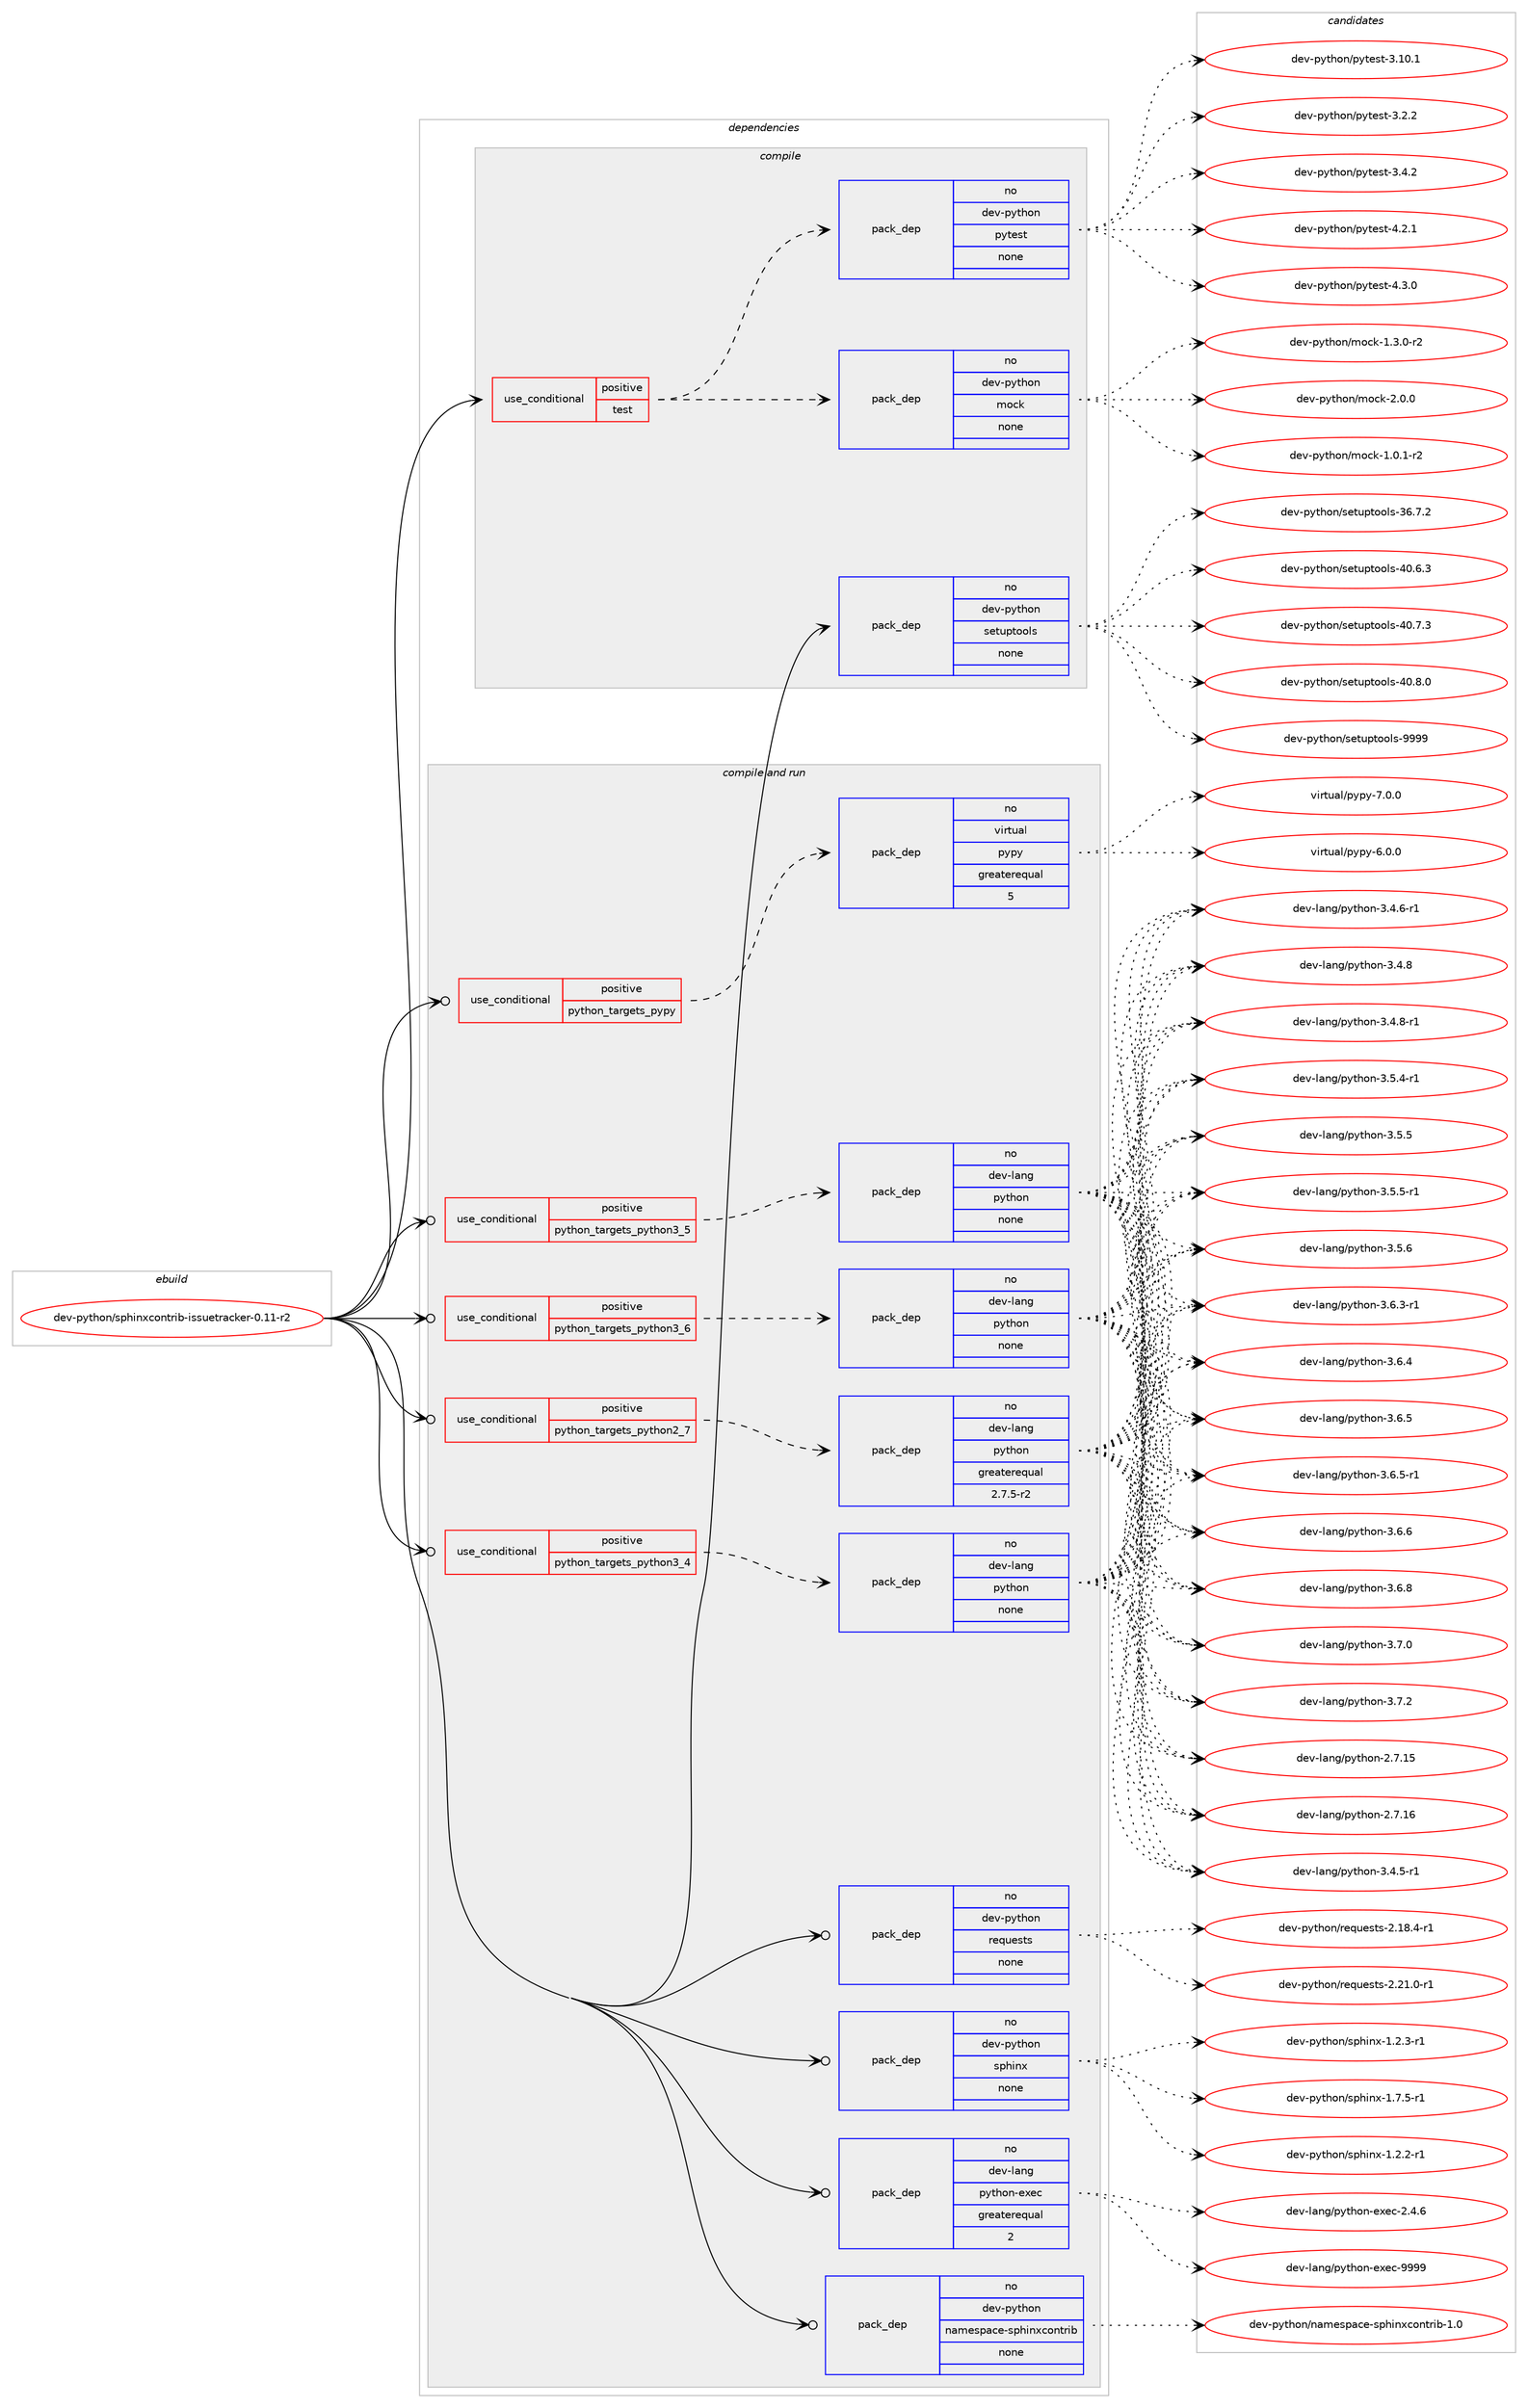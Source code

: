 digraph prolog {

# *************
# Graph options
# *************

newrank=true;
concentrate=true;
compound=true;
graph [rankdir=LR,fontname=Helvetica,fontsize=10,ranksep=1.5];#, ranksep=2.5, nodesep=0.2];
edge  [arrowhead=vee];
node  [fontname=Helvetica,fontsize=10];

# **********
# The ebuild
# **********

subgraph cluster_leftcol {
color=gray;
rank=same;
label=<<i>ebuild</i>>;
id [label="dev-python/sphinxcontrib-issuetracker-0.11-r2", color=red, width=4, href="../dev-python/sphinxcontrib-issuetracker-0.11-r2.svg"];
}

# ****************
# The dependencies
# ****************

subgraph cluster_midcol {
color=gray;
label=<<i>dependencies</i>>;
subgraph cluster_compile {
fillcolor="#eeeeee";
style=filled;
label=<<i>compile</i>>;
subgraph cond384998 {
dependency1442288 [label=<<TABLE BORDER="0" CELLBORDER="1" CELLSPACING="0" CELLPADDING="4"><TR><TD ROWSPAN="3" CELLPADDING="10">use_conditional</TD></TR><TR><TD>positive</TD></TR><TR><TD>test</TD></TR></TABLE>>, shape=none, color=red];
subgraph pack1033928 {
dependency1442289 [label=<<TABLE BORDER="0" CELLBORDER="1" CELLSPACING="0" CELLPADDING="4" WIDTH="220"><TR><TD ROWSPAN="6" CELLPADDING="30">pack_dep</TD></TR><TR><TD WIDTH="110">no</TD></TR><TR><TD>dev-python</TD></TR><TR><TD>mock</TD></TR><TR><TD>none</TD></TR><TR><TD></TD></TR></TABLE>>, shape=none, color=blue];
}
dependency1442288:e -> dependency1442289:w [weight=20,style="dashed",arrowhead="vee"];
subgraph pack1033929 {
dependency1442290 [label=<<TABLE BORDER="0" CELLBORDER="1" CELLSPACING="0" CELLPADDING="4" WIDTH="220"><TR><TD ROWSPAN="6" CELLPADDING="30">pack_dep</TD></TR><TR><TD WIDTH="110">no</TD></TR><TR><TD>dev-python</TD></TR><TR><TD>pytest</TD></TR><TR><TD>none</TD></TR><TR><TD></TD></TR></TABLE>>, shape=none, color=blue];
}
dependency1442288:e -> dependency1442290:w [weight=20,style="dashed",arrowhead="vee"];
}
id:e -> dependency1442288:w [weight=20,style="solid",arrowhead="vee"];
subgraph pack1033930 {
dependency1442291 [label=<<TABLE BORDER="0" CELLBORDER="1" CELLSPACING="0" CELLPADDING="4" WIDTH="220"><TR><TD ROWSPAN="6" CELLPADDING="30">pack_dep</TD></TR><TR><TD WIDTH="110">no</TD></TR><TR><TD>dev-python</TD></TR><TR><TD>setuptools</TD></TR><TR><TD>none</TD></TR><TR><TD></TD></TR></TABLE>>, shape=none, color=blue];
}
id:e -> dependency1442291:w [weight=20,style="solid",arrowhead="vee"];
}
subgraph cluster_compileandrun {
fillcolor="#eeeeee";
style=filled;
label=<<i>compile and run</i>>;
subgraph cond384999 {
dependency1442292 [label=<<TABLE BORDER="0" CELLBORDER="1" CELLSPACING="0" CELLPADDING="4"><TR><TD ROWSPAN="3" CELLPADDING="10">use_conditional</TD></TR><TR><TD>positive</TD></TR><TR><TD>python_targets_pypy</TD></TR></TABLE>>, shape=none, color=red];
subgraph pack1033931 {
dependency1442293 [label=<<TABLE BORDER="0" CELLBORDER="1" CELLSPACING="0" CELLPADDING="4" WIDTH="220"><TR><TD ROWSPAN="6" CELLPADDING="30">pack_dep</TD></TR><TR><TD WIDTH="110">no</TD></TR><TR><TD>virtual</TD></TR><TR><TD>pypy</TD></TR><TR><TD>greaterequal</TD></TR><TR><TD>5</TD></TR></TABLE>>, shape=none, color=blue];
}
dependency1442292:e -> dependency1442293:w [weight=20,style="dashed",arrowhead="vee"];
}
id:e -> dependency1442292:w [weight=20,style="solid",arrowhead="odotvee"];
subgraph cond385000 {
dependency1442294 [label=<<TABLE BORDER="0" CELLBORDER="1" CELLSPACING="0" CELLPADDING="4"><TR><TD ROWSPAN="3" CELLPADDING="10">use_conditional</TD></TR><TR><TD>positive</TD></TR><TR><TD>python_targets_python2_7</TD></TR></TABLE>>, shape=none, color=red];
subgraph pack1033932 {
dependency1442295 [label=<<TABLE BORDER="0" CELLBORDER="1" CELLSPACING="0" CELLPADDING="4" WIDTH="220"><TR><TD ROWSPAN="6" CELLPADDING="30">pack_dep</TD></TR><TR><TD WIDTH="110">no</TD></TR><TR><TD>dev-lang</TD></TR><TR><TD>python</TD></TR><TR><TD>greaterequal</TD></TR><TR><TD>2.7.5-r2</TD></TR></TABLE>>, shape=none, color=blue];
}
dependency1442294:e -> dependency1442295:w [weight=20,style="dashed",arrowhead="vee"];
}
id:e -> dependency1442294:w [weight=20,style="solid",arrowhead="odotvee"];
subgraph cond385001 {
dependency1442296 [label=<<TABLE BORDER="0" CELLBORDER="1" CELLSPACING="0" CELLPADDING="4"><TR><TD ROWSPAN="3" CELLPADDING="10">use_conditional</TD></TR><TR><TD>positive</TD></TR><TR><TD>python_targets_python3_4</TD></TR></TABLE>>, shape=none, color=red];
subgraph pack1033933 {
dependency1442297 [label=<<TABLE BORDER="0" CELLBORDER="1" CELLSPACING="0" CELLPADDING="4" WIDTH="220"><TR><TD ROWSPAN="6" CELLPADDING="30">pack_dep</TD></TR><TR><TD WIDTH="110">no</TD></TR><TR><TD>dev-lang</TD></TR><TR><TD>python</TD></TR><TR><TD>none</TD></TR><TR><TD></TD></TR></TABLE>>, shape=none, color=blue];
}
dependency1442296:e -> dependency1442297:w [weight=20,style="dashed",arrowhead="vee"];
}
id:e -> dependency1442296:w [weight=20,style="solid",arrowhead="odotvee"];
subgraph cond385002 {
dependency1442298 [label=<<TABLE BORDER="0" CELLBORDER="1" CELLSPACING="0" CELLPADDING="4"><TR><TD ROWSPAN="3" CELLPADDING="10">use_conditional</TD></TR><TR><TD>positive</TD></TR><TR><TD>python_targets_python3_5</TD></TR></TABLE>>, shape=none, color=red];
subgraph pack1033934 {
dependency1442299 [label=<<TABLE BORDER="0" CELLBORDER="1" CELLSPACING="0" CELLPADDING="4" WIDTH="220"><TR><TD ROWSPAN="6" CELLPADDING="30">pack_dep</TD></TR><TR><TD WIDTH="110">no</TD></TR><TR><TD>dev-lang</TD></TR><TR><TD>python</TD></TR><TR><TD>none</TD></TR><TR><TD></TD></TR></TABLE>>, shape=none, color=blue];
}
dependency1442298:e -> dependency1442299:w [weight=20,style="dashed",arrowhead="vee"];
}
id:e -> dependency1442298:w [weight=20,style="solid",arrowhead="odotvee"];
subgraph cond385003 {
dependency1442300 [label=<<TABLE BORDER="0" CELLBORDER="1" CELLSPACING="0" CELLPADDING="4"><TR><TD ROWSPAN="3" CELLPADDING="10">use_conditional</TD></TR><TR><TD>positive</TD></TR><TR><TD>python_targets_python3_6</TD></TR></TABLE>>, shape=none, color=red];
subgraph pack1033935 {
dependency1442301 [label=<<TABLE BORDER="0" CELLBORDER="1" CELLSPACING="0" CELLPADDING="4" WIDTH="220"><TR><TD ROWSPAN="6" CELLPADDING="30">pack_dep</TD></TR><TR><TD WIDTH="110">no</TD></TR><TR><TD>dev-lang</TD></TR><TR><TD>python</TD></TR><TR><TD>none</TD></TR><TR><TD></TD></TR></TABLE>>, shape=none, color=blue];
}
dependency1442300:e -> dependency1442301:w [weight=20,style="dashed",arrowhead="vee"];
}
id:e -> dependency1442300:w [weight=20,style="solid",arrowhead="odotvee"];
subgraph pack1033936 {
dependency1442302 [label=<<TABLE BORDER="0" CELLBORDER="1" CELLSPACING="0" CELLPADDING="4" WIDTH="220"><TR><TD ROWSPAN="6" CELLPADDING="30">pack_dep</TD></TR><TR><TD WIDTH="110">no</TD></TR><TR><TD>dev-lang</TD></TR><TR><TD>python-exec</TD></TR><TR><TD>greaterequal</TD></TR><TR><TD>2</TD></TR></TABLE>>, shape=none, color=blue];
}
id:e -> dependency1442302:w [weight=20,style="solid",arrowhead="odotvee"];
subgraph pack1033937 {
dependency1442303 [label=<<TABLE BORDER="0" CELLBORDER="1" CELLSPACING="0" CELLPADDING="4" WIDTH="220"><TR><TD ROWSPAN="6" CELLPADDING="30">pack_dep</TD></TR><TR><TD WIDTH="110">no</TD></TR><TR><TD>dev-python</TD></TR><TR><TD>namespace-sphinxcontrib</TD></TR><TR><TD>none</TD></TR><TR><TD></TD></TR></TABLE>>, shape=none, color=blue];
}
id:e -> dependency1442303:w [weight=20,style="solid",arrowhead="odotvee"];
subgraph pack1033938 {
dependency1442304 [label=<<TABLE BORDER="0" CELLBORDER="1" CELLSPACING="0" CELLPADDING="4" WIDTH="220"><TR><TD ROWSPAN="6" CELLPADDING="30">pack_dep</TD></TR><TR><TD WIDTH="110">no</TD></TR><TR><TD>dev-python</TD></TR><TR><TD>requests</TD></TR><TR><TD>none</TD></TR><TR><TD></TD></TR></TABLE>>, shape=none, color=blue];
}
id:e -> dependency1442304:w [weight=20,style="solid",arrowhead="odotvee"];
subgraph pack1033939 {
dependency1442305 [label=<<TABLE BORDER="0" CELLBORDER="1" CELLSPACING="0" CELLPADDING="4" WIDTH="220"><TR><TD ROWSPAN="6" CELLPADDING="30">pack_dep</TD></TR><TR><TD WIDTH="110">no</TD></TR><TR><TD>dev-python</TD></TR><TR><TD>sphinx</TD></TR><TR><TD>none</TD></TR><TR><TD></TD></TR></TABLE>>, shape=none, color=blue];
}
id:e -> dependency1442305:w [weight=20,style="solid",arrowhead="odotvee"];
}
subgraph cluster_run {
fillcolor="#eeeeee";
style=filled;
label=<<i>run</i>>;
}
}

# **************
# The candidates
# **************

subgraph cluster_choices {
rank=same;
color=gray;
label=<<i>candidates</i>>;

subgraph choice1033928 {
color=black;
nodesep=1;
choice1001011184511212111610411111047109111991074549464846494511450 [label="dev-python/mock-1.0.1-r2", color=red, width=4,href="../dev-python/mock-1.0.1-r2.svg"];
choice1001011184511212111610411111047109111991074549465146484511450 [label="dev-python/mock-1.3.0-r2", color=red, width=4,href="../dev-python/mock-1.3.0-r2.svg"];
choice100101118451121211161041111104710911199107455046484648 [label="dev-python/mock-2.0.0", color=red, width=4,href="../dev-python/mock-2.0.0.svg"];
dependency1442289:e -> choice1001011184511212111610411111047109111991074549464846494511450:w [style=dotted,weight="100"];
dependency1442289:e -> choice1001011184511212111610411111047109111991074549465146484511450:w [style=dotted,weight="100"];
dependency1442289:e -> choice100101118451121211161041111104710911199107455046484648:w [style=dotted,weight="100"];
}
subgraph choice1033929 {
color=black;
nodesep=1;
choice100101118451121211161041111104711212111610111511645514649484649 [label="dev-python/pytest-3.10.1", color=red, width=4,href="../dev-python/pytest-3.10.1.svg"];
choice1001011184511212111610411111047112121116101115116455146504650 [label="dev-python/pytest-3.2.2", color=red, width=4,href="../dev-python/pytest-3.2.2.svg"];
choice1001011184511212111610411111047112121116101115116455146524650 [label="dev-python/pytest-3.4.2", color=red, width=4,href="../dev-python/pytest-3.4.2.svg"];
choice1001011184511212111610411111047112121116101115116455246504649 [label="dev-python/pytest-4.2.1", color=red, width=4,href="../dev-python/pytest-4.2.1.svg"];
choice1001011184511212111610411111047112121116101115116455246514648 [label="dev-python/pytest-4.3.0", color=red, width=4,href="../dev-python/pytest-4.3.0.svg"];
dependency1442290:e -> choice100101118451121211161041111104711212111610111511645514649484649:w [style=dotted,weight="100"];
dependency1442290:e -> choice1001011184511212111610411111047112121116101115116455146504650:w [style=dotted,weight="100"];
dependency1442290:e -> choice1001011184511212111610411111047112121116101115116455146524650:w [style=dotted,weight="100"];
dependency1442290:e -> choice1001011184511212111610411111047112121116101115116455246504649:w [style=dotted,weight="100"];
dependency1442290:e -> choice1001011184511212111610411111047112121116101115116455246514648:w [style=dotted,weight="100"];
}
subgraph choice1033930 {
color=black;
nodesep=1;
choice100101118451121211161041111104711510111611711211611111110811545515446554650 [label="dev-python/setuptools-36.7.2", color=red, width=4,href="../dev-python/setuptools-36.7.2.svg"];
choice100101118451121211161041111104711510111611711211611111110811545524846544651 [label="dev-python/setuptools-40.6.3", color=red, width=4,href="../dev-python/setuptools-40.6.3.svg"];
choice100101118451121211161041111104711510111611711211611111110811545524846554651 [label="dev-python/setuptools-40.7.3", color=red, width=4,href="../dev-python/setuptools-40.7.3.svg"];
choice100101118451121211161041111104711510111611711211611111110811545524846564648 [label="dev-python/setuptools-40.8.0", color=red, width=4,href="../dev-python/setuptools-40.8.0.svg"];
choice10010111845112121116104111110471151011161171121161111111081154557575757 [label="dev-python/setuptools-9999", color=red, width=4,href="../dev-python/setuptools-9999.svg"];
dependency1442291:e -> choice100101118451121211161041111104711510111611711211611111110811545515446554650:w [style=dotted,weight="100"];
dependency1442291:e -> choice100101118451121211161041111104711510111611711211611111110811545524846544651:w [style=dotted,weight="100"];
dependency1442291:e -> choice100101118451121211161041111104711510111611711211611111110811545524846554651:w [style=dotted,weight="100"];
dependency1442291:e -> choice100101118451121211161041111104711510111611711211611111110811545524846564648:w [style=dotted,weight="100"];
dependency1442291:e -> choice10010111845112121116104111110471151011161171121161111111081154557575757:w [style=dotted,weight="100"];
}
subgraph choice1033931 {
color=black;
nodesep=1;
choice1181051141161179710847112121112121455446484648 [label="virtual/pypy-6.0.0", color=red, width=4,href="../virtual/pypy-6.0.0.svg"];
choice1181051141161179710847112121112121455546484648 [label="virtual/pypy-7.0.0", color=red, width=4,href="../virtual/pypy-7.0.0.svg"];
dependency1442293:e -> choice1181051141161179710847112121112121455446484648:w [style=dotted,weight="100"];
dependency1442293:e -> choice1181051141161179710847112121112121455546484648:w [style=dotted,weight="100"];
}
subgraph choice1033932 {
color=black;
nodesep=1;
choice10010111845108971101034711212111610411111045504655464953 [label="dev-lang/python-2.7.15", color=red, width=4,href="../dev-lang/python-2.7.15.svg"];
choice10010111845108971101034711212111610411111045504655464954 [label="dev-lang/python-2.7.16", color=red, width=4,href="../dev-lang/python-2.7.16.svg"];
choice1001011184510897110103471121211161041111104551465246534511449 [label="dev-lang/python-3.4.5-r1", color=red, width=4,href="../dev-lang/python-3.4.5-r1.svg"];
choice1001011184510897110103471121211161041111104551465246544511449 [label="dev-lang/python-3.4.6-r1", color=red, width=4,href="../dev-lang/python-3.4.6-r1.svg"];
choice100101118451089711010347112121116104111110455146524656 [label="dev-lang/python-3.4.8", color=red, width=4,href="../dev-lang/python-3.4.8.svg"];
choice1001011184510897110103471121211161041111104551465246564511449 [label="dev-lang/python-3.4.8-r1", color=red, width=4,href="../dev-lang/python-3.4.8-r1.svg"];
choice1001011184510897110103471121211161041111104551465346524511449 [label="dev-lang/python-3.5.4-r1", color=red, width=4,href="../dev-lang/python-3.5.4-r1.svg"];
choice100101118451089711010347112121116104111110455146534653 [label="dev-lang/python-3.5.5", color=red, width=4,href="../dev-lang/python-3.5.5.svg"];
choice1001011184510897110103471121211161041111104551465346534511449 [label="dev-lang/python-3.5.5-r1", color=red, width=4,href="../dev-lang/python-3.5.5-r1.svg"];
choice100101118451089711010347112121116104111110455146534654 [label="dev-lang/python-3.5.6", color=red, width=4,href="../dev-lang/python-3.5.6.svg"];
choice1001011184510897110103471121211161041111104551465446514511449 [label="dev-lang/python-3.6.3-r1", color=red, width=4,href="../dev-lang/python-3.6.3-r1.svg"];
choice100101118451089711010347112121116104111110455146544652 [label="dev-lang/python-3.6.4", color=red, width=4,href="../dev-lang/python-3.6.4.svg"];
choice100101118451089711010347112121116104111110455146544653 [label="dev-lang/python-3.6.5", color=red, width=4,href="../dev-lang/python-3.6.5.svg"];
choice1001011184510897110103471121211161041111104551465446534511449 [label="dev-lang/python-3.6.5-r1", color=red, width=4,href="../dev-lang/python-3.6.5-r1.svg"];
choice100101118451089711010347112121116104111110455146544654 [label="dev-lang/python-3.6.6", color=red, width=4,href="../dev-lang/python-3.6.6.svg"];
choice100101118451089711010347112121116104111110455146544656 [label="dev-lang/python-3.6.8", color=red, width=4,href="../dev-lang/python-3.6.8.svg"];
choice100101118451089711010347112121116104111110455146554648 [label="dev-lang/python-3.7.0", color=red, width=4,href="../dev-lang/python-3.7.0.svg"];
choice100101118451089711010347112121116104111110455146554650 [label="dev-lang/python-3.7.2", color=red, width=4,href="../dev-lang/python-3.7.2.svg"];
dependency1442295:e -> choice10010111845108971101034711212111610411111045504655464953:w [style=dotted,weight="100"];
dependency1442295:e -> choice10010111845108971101034711212111610411111045504655464954:w [style=dotted,weight="100"];
dependency1442295:e -> choice1001011184510897110103471121211161041111104551465246534511449:w [style=dotted,weight="100"];
dependency1442295:e -> choice1001011184510897110103471121211161041111104551465246544511449:w [style=dotted,weight="100"];
dependency1442295:e -> choice100101118451089711010347112121116104111110455146524656:w [style=dotted,weight="100"];
dependency1442295:e -> choice1001011184510897110103471121211161041111104551465246564511449:w [style=dotted,weight="100"];
dependency1442295:e -> choice1001011184510897110103471121211161041111104551465346524511449:w [style=dotted,weight="100"];
dependency1442295:e -> choice100101118451089711010347112121116104111110455146534653:w [style=dotted,weight="100"];
dependency1442295:e -> choice1001011184510897110103471121211161041111104551465346534511449:w [style=dotted,weight="100"];
dependency1442295:e -> choice100101118451089711010347112121116104111110455146534654:w [style=dotted,weight="100"];
dependency1442295:e -> choice1001011184510897110103471121211161041111104551465446514511449:w [style=dotted,weight="100"];
dependency1442295:e -> choice100101118451089711010347112121116104111110455146544652:w [style=dotted,weight="100"];
dependency1442295:e -> choice100101118451089711010347112121116104111110455146544653:w [style=dotted,weight="100"];
dependency1442295:e -> choice1001011184510897110103471121211161041111104551465446534511449:w [style=dotted,weight="100"];
dependency1442295:e -> choice100101118451089711010347112121116104111110455146544654:w [style=dotted,weight="100"];
dependency1442295:e -> choice100101118451089711010347112121116104111110455146544656:w [style=dotted,weight="100"];
dependency1442295:e -> choice100101118451089711010347112121116104111110455146554648:w [style=dotted,weight="100"];
dependency1442295:e -> choice100101118451089711010347112121116104111110455146554650:w [style=dotted,weight="100"];
}
subgraph choice1033933 {
color=black;
nodesep=1;
choice10010111845108971101034711212111610411111045504655464953 [label="dev-lang/python-2.7.15", color=red, width=4,href="../dev-lang/python-2.7.15.svg"];
choice10010111845108971101034711212111610411111045504655464954 [label="dev-lang/python-2.7.16", color=red, width=4,href="../dev-lang/python-2.7.16.svg"];
choice1001011184510897110103471121211161041111104551465246534511449 [label="dev-lang/python-3.4.5-r1", color=red, width=4,href="../dev-lang/python-3.4.5-r1.svg"];
choice1001011184510897110103471121211161041111104551465246544511449 [label="dev-lang/python-3.4.6-r1", color=red, width=4,href="../dev-lang/python-3.4.6-r1.svg"];
choice100101118451089711010347112121116104111110455146524656 [label="dev-lang/python-3.4.8", color=red, width=4,href="../dev-lang/python-3.4.8.svg"];
choice1001011184510897110103471121211161041111104551465246564511449 [label="dev-lang/python-3.4.8-r1", color=red, width=4,href="../dev-lang/python-3.4.8-r1.svg"];
choice1001011184510897110103471121211161041111104551465346524511449 [label="dev-lang/python-3.5.4-r1", color=red, width=4,href="../dev-lang/python-3.5.4-r1.svg"];
choice100101118451089711010347112121116104111110455146534653 [label="dev-lang/python-3.5.5", color=red, width=4,href="../dev-lang/python-3.5.5.svg"];
choice1001011184510897110103471121211161041111104551465346534511449 [label="dev-lang/python-3.5.5-r1", color=red, width=4,href="../dev-lang/python-3.5.5-r1.svg"];
choice100101118451089711010347112121116104111110455146534654 [label="dev-lang/python-3.5.6", color=red, width=4,href="../dev-lang/python-3.5.6.svg"];
choice1001011184510897110103471121211161041111104551465446514511449 [label="dev-lang/python-3.6.3-r1", color=red, width=4,href="../dev-lang/python-3.6.3-r1.svg"];
choice100101118451089711010347112121116104111110455146544652 [label="dev-lang/python-3.6.4", color=red, width=4,href="../dev-lang/python-3.6.4.svg"];
choice100101118451089711010347112121116104111110455146544653 [label="dev-lang/python-3.6.5", color=red, width=4,href="../dev-lang/python-3.6.5.svg"];
choice1001011184510897110103471121211161041111104551465446534511449 [label="dev-lang/python-3.6.5-r1", color=red, width=4,href="../dev-lang/python-3.6.5-r1.svg"];
choice100101118451089711010347112121116104111110455146544654 [label="dev-lang/python-3.6.6", color=red, width=4,href="../dev-lang/python-3.6.6.svg"];
choice100101118451089711010347112121116104111110455146544656 [label="dev-lang/python-3.6.8", color=red, width=4,href="../dev-lang/python-3.6.8.svg"];
choice100101118451089711010347112121116104111110455146554648 [label="dev-lang/python-3.7.0", color=red, width=4,href="../dev-lang/python-3.7.0.svg"];
choice100101118451089711010347112121116104111110455146554650 [label="dev-lang/python-3.7.2", color=red, width=4,href="../dev-lang/python-3.7.2.svg"];
dependency1442297:e -> choice10010111845108971101034711212111610411111045504655464953:w [style=dotted,weight="100"];
dependency1442297:e -> choice10010111845108971101034711212111610411111045504655464954:w [style=dotted,weight="100"];
dependency1442297:e -> choice1001011184510897110103471121211161041111104551465246534511449:w [style=dotted,weight="100"];
dependency1442297:e -> choice1001011184510897110103471121211161041111104551465246544511449:w [style=dotted,weight="100"];
dependency1442297:e -> choice100101118451089711010347112121116104111110455146524656:w [style=dotted,weight="100"];
dependency1442297:e -> choice1001011184510897110103471121211161041111104551465246564511449:w [style=dotted,weight="100"];
dependency1442297:e -> choice1001011184510897110103471121211161041111104551465346524511449:w [style=dotted,weight="100"];
dependency1442297:e -> choice100101118451089711010347112121116104111110455146534653:w [style=dotted,weight="100"];
dependency1442297:e -> choice1001011184510897110103471121211161041111104551465346534511449:w [style=dotted,weight="100"];
dependency1442297:e -> choice100101118451089711010347112121116104111110455146534654:w [style=dotted,weight="100"];
dependency1442297:e -> choice1001011184510897110103471121211161041111104551465446514511449:w [style=dotted,weight="100"];
dependency1442297:e -> choice100101118451089711010347112121116104111110455146544652:w [style=dotted,weight="100"];
dependency1442297:e -> choice100101118451089711010347112121116104111110455146544653:w [style=dotted,weight="100"];
dependency1442297:e -> choice1001011184510897110103471121211161041111104551465446534511449:w [style=dotted,weight="100"];
dependency1442297:e -> choice100101118451089711010347112121116104111110455146544654:w [style=dotted,weight="100"];
dependency1442297:e -> choice100101118451089711010347112121116104111110455146544656:w [style=dotted,weight="100"];
dependency1442297:e -> choice100101118451089711010347112121116104111110455146554648:w [style=dotted,weight="100"];
dependency1442297:e -> choice100101118451089711010347112121116104111110455146554650:w [style=dotted,weight="100"];
}
subgraph choice1033934 {
color=black;
nodesep=1;
choice10010111845108971101034711212111610411111045504655464953 [label="dev-lang/python-2.7.15", color=red, width=4,href="../dev-lang/python-2.7.15.svg"];
choice10010111845108971101034711212111610411111045504655464954 [label="dev-lang/python-2.7.16", color=red, width=4,href="../dev-lang/python-2.7.16.svg"];
choice1001011184510897110103471121211161041111104551465246534511449 [label="dev-lang/python-3.4.5-r1", color=red, width=4,href="../dev-lang/python-3.4.5-r1.svg"];
choice1001011184510897110103471121211161041111104551465246544511449 [label="dev-lang/python-3.4.6-r1", color=red, width=4,href="../dev-lang/python-3.4.6-r1.svg"];
choice100101118451089711010347112121116104111110455146524656 [label="dev-lang/python-3.4.8", color=red, width=4,href="../dev-lang/python-3.4.8.svg"];
choice1001011184510897110103471121211161041111104551465246564511449 [label="dev-lang/python-3.4.8-r1", color=red, width=4,href="../dev-lang/python-3.4.8-r1.svg"];
choice1001011184510897110103471121211161041111104551465346524511449 [label="dev-lang/python-3.5.4-r1", color=red, width=4,href="../dev-lang/python-3.5.4-r1.svg"];
choice100101118451089711010347112121116104111110455146534653 [label="dev-lang/python-3.5.5", color=red, width=4,href="../dev-lang/python-3.5.5.svg"];
choice1001011184510897110103471121211161041111104551465346534511449 [label="dev-lang/python-3.5.5-r1", color=red, width=4,href="../dev-lang/python-3.5.5-r1.svg"];
choice100101118451089711010347112121116104111110455146534654 [label="dev-lang/python-3.5.6", color=red, width=4,href="../dev-lang/python-3.5.6.svg"];
choice1001011184510897110103471121211161041111104551465446514511449 [label="dev-lang/python-3.6.3-r1", color=red, width=4,href="../dev-lang/python-3.6.3-r1.svg"];
choice100101118451089711010347112121116104111110455146544652 [label="dev-lang/python-3.6.4", color=red, width=4,href="../dev-lang/python-3.6.4.svg"];
choice100101118451089711010347112121116104111110455146544653 [label="dev-lang/python-3.6.5", color=red, width=4,href="../dev-lang/python-3.6.5.svg"];
choice1001011184510897110103471121211161041111104551465446534511449 [label="dev-lang/python-3.6.5-r1", color=red, width=4,href="../dev-lang/python-3.6.5-r1.svg"];
choice100101118451089711010347112121116104111110455146544654 [label="dev-lang/python-3.6.6", color=red, width=4,href="../dev-lang/python-3.6.6.svg"];
choice100101118451089711010347112121116104111110455146544656 [label="dev-lang/python-3.6.8", color=red, width=4,href="../dev-lang/python-3.6.8.svg"];
choice100101118451089711010347112121116104111110455146554648 [label="dev-lang/python-3.7.0", color=red, width=4,href="../dev-lang/python-3.7.0.svg"];
choice100101118451089711010347112121116104111110455146554650 [label="dev-lang/python-3.7.2", color=red, width=4,href="../dev-lang/python-3.7.2.svg"];
dependency1442299:e -> choice10010111845108971101034711212111610411111045504655464953:w [style=dotted,weight="100"];
dependency1442299:e -> choice10010111845108971101034711212111610411111045504655464954:w [style=dotted,weight="100"];
dependency1442299:e -> choice1001011184510897110103471121211161041111104551465246534511449:w [style=dotted,weight="100"];
dependency1442299:e -> choice1001011184510897110103471121211161041111104551465246544511449:w [style=dotted,weight="100"];
dependency1442299:e -> choice100101118451089711010347112121116104111110455146524656:w [style=dotted,weight="100"];
dependency1442299:e -> choice1001011184510897110103471121211161041111104551465246564511449:w [style=dotted,weight="100"];
dependency1442299:e -> choice1001011184510897110103471121211161041111104551465346524511449:w [style=dotted,weight="100"];
dependency1442299:e -> choice100101118451089711010347112121116104111110455146534653:w [style=dotted,weight="100"];
dependency1442299:e -> choice1001011184510897110103471121211161041111104551465346534511449:w [style=dotted,weight="100"];
dependency1442299:e -> choice100101118451089711010347112121116104111110455146534654:w [style=dotted,weight="100"];
dependency1442299:e -> choice1001011184510897110103471121211161041111104551465446514511449:w [style=dotted,weight="100"];
dependency1442299:e -> choice100101118451089711010347112121116104111110455146544652:w [style=dotted,weight="100"];
dependency1442299:e -> choice100101118451089711010347112121116104111110455146544653:w [style=dotted,weight="100"];
dependency1442299:e -> choice1001011184510897110103471121211161041111104551465446534511449:w [style=dotted,weight="100"];
dependency1442299:e -> choice100101118451089711010347112121116104111110455146544654:w [style=dotted,weight="100"];
dependency1442299:e -> choice100101118451089711010347112121116104111110455146544656:w [style=dotted,weight="100"];
dependency1442299:e -> choice100101118451089711010347112121116104111110455146554648:w [style=dotted,weight="100"];
dependency1442299:e -> choice100101118451089711010347112121116104111110455146554650:w [style=dotted,weight="100"];
}
subgraph choice1033935 {
color=black;
nodesep=1;
choice10010111845108971101034711212111610411111045504655464953 [label="dev-lang/python-2.7.15", color=red, width=4,href="../dev-lang/python-2.7.15.svg"];
choice10010111845108971101034711212111610411111045504655464954 [label="dev-lang/python-2.7.16", color=red, width=4,href="../dev-lang/python-2.7.16.svg"];
choice1001011184510897110103471121211161041111104551465246534511449 [label="dev-lang/python-3.4.5-r1", color=red, width=4,href="../dev-lang/python-3.4.5-r1.svg"];
choice1001011184510897110103471121211161041111104551465246544511449 [label="dev-lang/python-3.4.6-r1", color=red, width=4,href="../dev-lang/python-3.4.6-r1.svg"];
choice100101118451089711010347112121116104111110455146524656 [label="dev-lang/python-3.4.8", color=red, width=4,href="../dev-lang/python-3.4.8.svg"];
choice1001011184510897110103471121211161041111104551465246564511449 [label="dev-lang/python-3.4.8-r1", color=red, width=4,href="../dev-lang/python-3.4.8-r1.svg"];
choice1001011184510897110103471121211161041111104551465346524511449 [label="dev-lang/python-3.5.4-r1", color=red, width=4,href="../dev-lang/python-3.5.4-r1.svg"];
choice100101118451089711010347112121116104111110455146534653 [label="dev-lang/python-3.5.5", color=red, width=4,href="../dev-lang/python-3.5.5.svg"];
choice1001011184510897110103471121211161041111104551465346534511449 [label="dev-lang/python-3.5.5-r1", color=red, width=4,href="../dev-lang/python-3.5.5-r1.svg"];
choice100101118451089711010347112121116104111110455146534654 [label="dev-lang/python-3.5.6", color=red, width=4,href="../dev-lang/python-3.5.6.svg"];
choice1001011184510897110103471121211161041111104551465446514511449 [label="dev-lang/python-3.6.3-r1", color=red, width=4,href="../dev-lang/python-3.6.3-r1.svg"];
choice100101118451089711010347112121116104111110455146544652 [label="dev-lang/python-3.6.4", color=red, width=4,href="../dev-lang/python-3.6.4.svg"];
choice100101118451089711010347112121116104111110455146544653 [label="dev-lang/python-3.6.5", color=red, width=4,href="../dev-lang/python-3.6.5.svg"];
choice1001011184510897110103471121211161041111104551465446534511449 [label="dev-lang/python-3.6.5-r1", color=red, width=4,href="../dev-lang/python-3.6.5-r1.svg"];
choice100101118451089711010347112121116104111110455146544654 [label="dev-lang/python-3.6.6", color=red, width=4,href="../dev-lang/python-3.6.6.svg"];
choice100101118451089711010347112121116104111110455146544656 [label="dev-lang/python-3.6.8", color=red, width=4,href="../dev-lang/python-3.6.8.svg"];
choice100101118451089711010347112121116104111110455146554648 [label="dev-lang/python-3.7.0", color=red, width=4,href="../dev-lang/python-3.7.0.svg"];
choice100101118451089711010347112121116104111110455146554650 [label="dev-lang/python-3.7.2", color=red, width=4,href="../dev-lang/python-3.7.2.svg"];
dependency1442301:e -> choice10010111845108971101034711212111610411111045504655464953:w [style=dotted,weight="100"];
dependency1442301:e -> choice10010111845108971101034711212111610411111045504655464954:w [style=dotted,weight="100"];
dependency1442301:e -> choice1001011184510897110103471121211161041111104551465246534511449:w [style=dotted,weight="100"];
dependency1442301:e -> choice1001011184510897110103471121211161041111104551465246544511449:w [style=dotted,weight="100"];
dependency1442301:e -> choice100101118451089711010347112121116104111110455146524656:w [style=dotted,weight="100"];
dependency1442301:e -> choice1001011184510897110103471121211161041111104551465246564511449:w [style=dotted,weight="100"];
dependency1442301:e -> choice1001011184510897110103471121211161041111104551465346524511449:w [style=dotted,weight="100"];
dependency1442301:e -> choice100101118451089711010347112121116104111110455146534653:w [style=dotted,weight="100"];
dependency1442301:e -> choice1001011184510897110103471121211161041111104551465346534511449:w [style=dotted,weight="100"];
dependency1442301:e -> choice100101118451089711010347112121116104111110455146534654:w [style=dotted,weight="100"];
dependency1442301:e -> choice1001011184510897110103471121211161041111104551465446514511449:w [style=dotted,weight="100"];
dependency1442301:e -> choice100101118451089711010347112121116104111110455146544652:w [style=dotted,weight="100"];
dependency1442301:e -> choice100101118451089711010347112121116104111110455146544653:w [style=dotted,weight="100"];
dependency1442301:e -> choice1001011184510897110103471121211161041111104551465446534511449:w [style=dotted,weight="100"];
dependency1442301:e -> choice100101118451089711010347112121116104111110455146544654:w [style=dotted,weight="100"];
dependency1442301:e -> choice100101118451089711010347112121116104111110455146544656:w [style=dotted,weight="100"];
dependency1442301:e -> choice100101118451089711010347112121116104111110455146554648:w [style=dotted,weight="100"];
dependency1442301:e -> choice100101118451089711010347112121116104111110455146554650:w [style=dotted,weight="100"];
}
subgraph choice1033936 {
color=black;
nodesep=1;
choice1001011184510897110103471121211161041111104510112010199455046524654 [label="dev-lang/python-exec-2.4.6", color=red, width=4,href="../dev-lang/python-exec-2.4.6.svg"];
choice10010111845108971101034711212111610411111045101120101994557575757 [label="dev-lang/python-exec-9999", color=red, width=4,href="../dev-lang/python-exec-9999.svg"];
dependency1442302:e -> choice1001011184510897110103471121211161041111104510112010199455046524654:w [style=dotted,weight="100"];
dependency1442302:e -> choice10010111845108971101034711212111610411111045101120101994557575757:w [style=dotted,weight="100"];
}
subgraph choice1033937 {
color=black;
nodesep=1;
choice100101118451121211161041111104711097109101115112979910145115112104105110120991111101161141059845494648 [label="dev-python/namespace-sphinxcontrib-1.0", color=red, width=4,href="../dev-python/namespace-sphinxcontrib-1.0.svg"];
dependency1442303:e -> choice100101118451121211161041111104711097109101115112979910145115112104105110120991111101161141059845494648:w [style=dotted,weight="100"];
}
subgraph choice1033938 {
color=black;
nodesep=1;
choice1001011184511212111610411111047114101113117101115116115455046495646524511449 [label="dev-python/requests-2.18.4-r1", color=red, width=4,href="../dev-python/requests-2.18.4-r1.svg"];
choice1001011184511212111610411111047114101113117101115116115455046504946484511449 [label="dev-python/requests-2.21.0-r1", color=red, width=4,href="../dev-python/requests-2.21.0-r1.svg"];
dependency1442304:e -> choice1001011184511212111610411111047114101113117101115116115455046495646524511449:w [style=dotted,weight="100"];
dependency1442304:e -> choice1001011184511212111610411111047114101113117101115116115455046504946484511449:w [style=dotted,weight="100"];
}
subgraph choice1033939 {
color=black;
nodesep=1;
choice10010111845112121116104111110471151121041051101204549465046504511449 [label="dev-python/sphinx-1.2.2-r1", color=red, width=4,href="../dev-python/sphinx-1.2.2-r1.svg"];
choice10010111845112121116104111110471151121041051101204549465046514511449 [label="dev-python/sphinx-1.2.3-r1", color=red, width=4,href="../dev-python/sphinx-1.2.3-r1.svg"];
choice10010111845112121116104111110471151121041051101204549465546534511449 [label="dev-python/sphinx-1.7.5-r1", color=red, width=4,href="../dev-python/sphinx-1.7.5-r1.svg"];
dependency1442305:e -> choice10010111845112121116104111110471151121041051101204549465046504511449:w [style=dotted,weight="100"];
dependency1442305:e -> choice10010111845112121116104111110471151121041051101204549465046514511449:w [style=dotted,weight="100"];
dependency1442305:e -> choice10010111845112121116104111110471151121041051101204549465546534511449:w [style=dotted,weight="100"];
}
}

}
